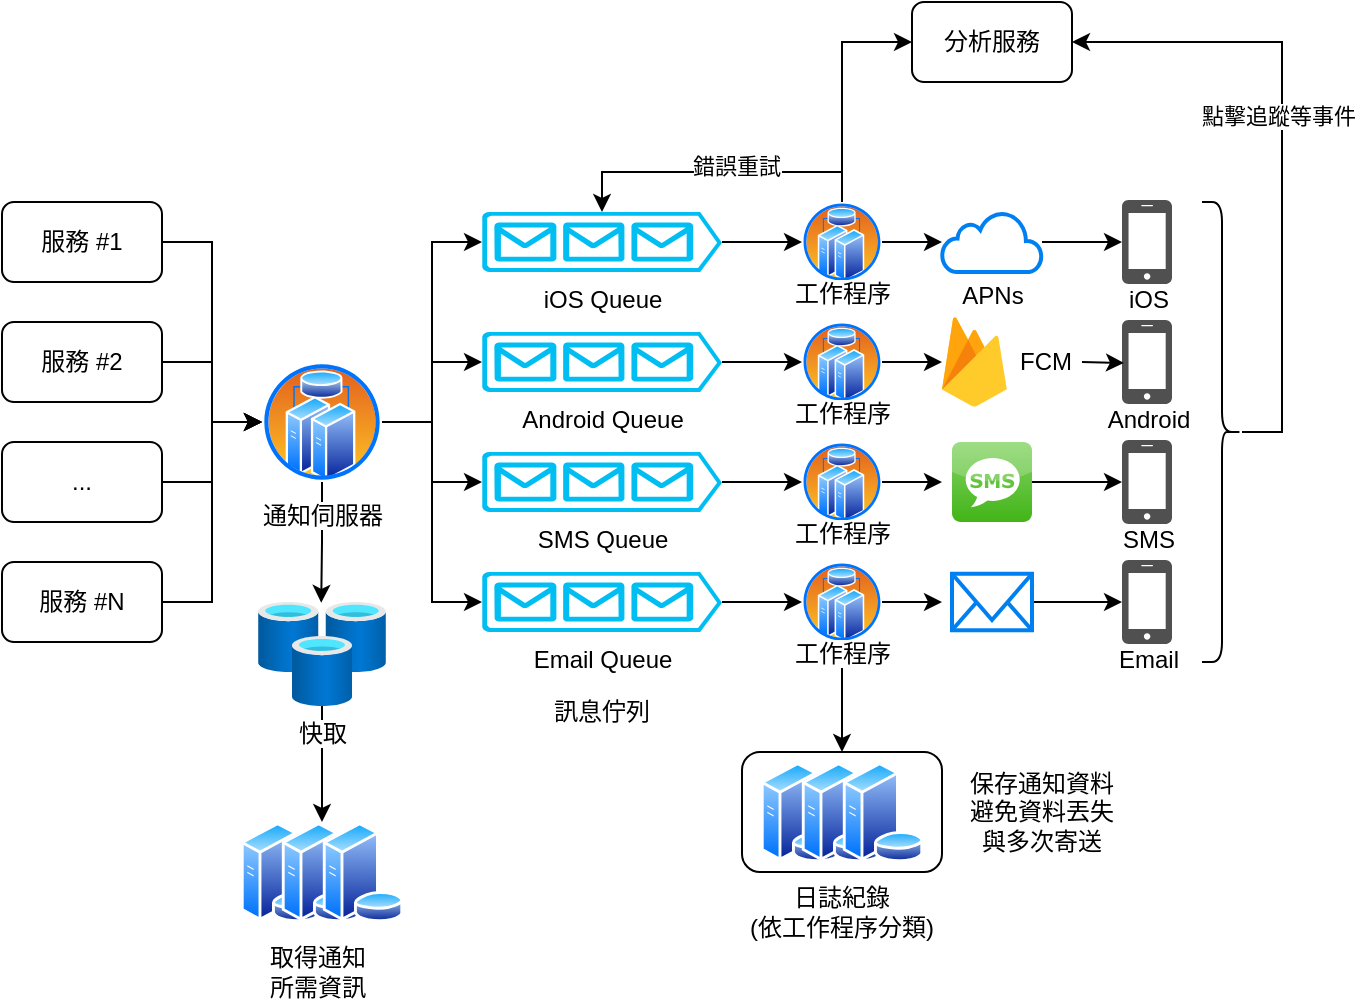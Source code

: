 <mxfile version="20.6.2" type="device"><diagram id="m0IXMAICVDLdSEVBULFO" name="第1頁"><mxGraphModel dx="817" dy="550" grid="1" gridSize="10" guides="1" tooltips="1" connect="1" arrows="1" fold="1" page="1" pageScale="1" pageWidth="827" pageHeight="1169" math="0" shadow="0"><root><mxCell id="0"/><mxCell id="1" parent="0"/><mxCell id="ZDBEKVxHjBzXa1woASCc-73" value="" style="rounded=1;whiteSpace=wrap;html=1;fontColor=#000000;" vertex="1" parent="1"><mxGeometry x="650" y="435" width="100" height="60" as="geometry"/></mxCell><mxCell id="ZDBEKVxHjBzXa1woASCc-22" style="edgeStyle=orthogonalEdgeStyle;rounded=0;orthogonalLoop=1;jettySize=auto;html=1;entryX=0;entryY=0.5;entryDx=0;entryDy=0;" edge="1" parent="1" source="ZDBEKVxHjBzXa1woASCc-1" target="ZDBEKVxHjBzXa1woASCc-5"><mxGeometry relative="1" as="geometry"/></mxCell><mxCell id="ZDBEKVxHjBzXa1woASCc-1" value="服務 #1" style="rounded=1;whiteSpace=wrap;html=1;" vertex="1" parent="1"><mxGeometry x="280" y="160" width="80" height="40" as="geometry"/></mxCell><mxCell id="ZDBEKVxHjBzXa1woASCc-23" style="edgeStyle=orthogonalEdgeStyle;rounded=0;orthogonalLoop=1;jettySize=auto;html=1;entryX=0;entryY=0.5;entryDx=0;entryDy=0;" edge="1" parent="1" source="ZDBEKVxHjBzXa1woASCc-2" target="ZDBEKVxHjBzXa1woASCc-5"><mxGeometry relative="1" as="geometry"/></mxCell><mxCell id="ZDBEKVxHjBzXa1woASCc-2" value="服務 #2" style="rounded=1;whiteSpace=wrap;html=1;" vertex="1" parent="1"><mxGeometry x="280" y="220" width="80" height="40" as="geometry"/></mxCell><mxCell id="ZDBEKVxHjBzXa1woASCc-24" style="edgeStyle=orthogonalEdgeStyle;rounded=0;orthogonalLoop=1;jettySize=auto;html=1;entryX=0;entryY=0.5;entryDx=0;entryDy=0;" edge="1" parent="1" source="ZDBEKVxHjBzXa1woASCc-3" target="ZDBEKVxHjBzXa1woASCc-5"><mxGeometry relative="1" as="geometry"/></mxCell><mxCell id="ZDBEKVxHjBzXa1woASCc-3" value="..." style="rounded=1;whiteSpace=wrap;html=1;" vertex="1" parent="1"><mxGeometry x="280" y="280" width="80" height="40" as="geometry"/></mxCell><mxCell id="ZDBEKVxHjBzXa1woASCc-25" style="edgeStyle=orthogonalEdgeStyle;rounded=0;orthogonalLoop=1;jettySize=auto;html=1;entryX=0;entryY=0.5;entryDx=0;entryDy=0;" edge="1" parent="1" source="ZDBEKVxHjBzXa1woASCc-4" target="ZDBEKVxHjBzXa1woASCc-5"><mxGeometry relative="1" as="geometry"/></mxCell><mxCell id="ZDBEKVxHjBzXa1woASCc-4" value="服務 #N" style="rounded=1;whiteSpace=wrap;html=1;" vertex="1" parent="1"><mxGeometry x="280" y="340" width="80" height="40" as="geometry"/></mxCell><mxCell id="ZDBEKVxHjBzXa1woASCc-19" style="edgeStyle=orthogonalEdgeStyle;rounded=0;orthogonalLoop=1;jettySize=auto;html=1;entryX=0.494;entryY=0.008;entryDx=0;entryDy=0;entryPerimeter=0;" edge="1" parent="1" source="ZDBEKVxHjBzXa1woASCc-5" target="ZDBEKVxHjBzXa1woASCc-15"><mxGeometry relative="1" as="geometry"/></mxCell><mxCell id="ZDBEKVxHjBzXa1woASCc-30" style="edgeStyle=orthogonalEdgeStyle;rounded=0;orthogonalLoop=1;jettySize=auto;html=1;entryX=0;entryY=0.5;entryDx=0;entryDy=0;entryPerimeter=0;" edge="1" parent="1" source="ZDBEKVxHjBzXa1woASCc-5" target="ZDBEKVxHjBzXa1woASCc-26"><mxGeometry relative="1" as="geometry"/></mxCell><mxCell id="ZDBEKVxHjBzXa1woASCc-31" style="edgeStyle=orthogonalEdgeStyle;rounded=0;orthogonalLoop=1;jettySize=auto;html=1;entryX=0;entryY=0.5;entryDx=0;entryDy=0;entryPerimeter=0;" edge="1" parent="1" source="ZDBEKVxHjBzXa1woASCc-5" target="ZDBEKVxHjBzXa1woASCc-27"><mxGeometry relative="1" as="geometry"/></mxCell><mxCell id="ZDBEKVxHjBzXa1woASCc-32" style="edgeStyle=orthogonalEdgeStyle;rounded=0;orthogonalLoop=1;jettySize=auto;html=1;entryX=0;entryY=0.5;entryDx=0;entryDy=0;entryPerimeter=0;" edge="1" parent="1" source="ZDBEKVxHjBzXa1woASCc-5" target="ZDBEKVxHjBzXa1woASCc-28"><mxGeometry relative="1" as="geometry"/></mxCell><mxCell id="ZDBEKVxHjBzXa1woASCc-33" style="edgeStyle=orthogonalEdgeStyle;rounded=0;orthogonalLoop=1;jettySize=auto;html=1;entryX=0;entryY=0.5;entryDx=0;entryDy=0;entryPerimeter=0;" edge="1" parent="1" source="ZDBEKVxHjBzXa1woASCc-5" target="ZDBEKVxHjBzXa1woASCc-29"><mxGeometry relative="1" as="geometry"/></mxCell><mxCell id="ZDBEKVxHjBzXa1woASCc-5" value="通知伺服器" style="aspect=fixed;perimeter=ellipsePerimeter;html=1;align=center;shadow=0;dashed=0;spacingTop=3;image;image=img/lib/active_directory/cluster_server.svg;" vertex="1" parent="1"><mxGeometry x="410" y="240" width="60" height="60" as="geometry"/></mxCell><mxCell id="ZDBEKVxHjBzXa1woASCc-21" style="edgeStyle=orthogonalEdgeStyle;rounded=0;orthogonalLoop=1;jettySize=auto;html=1;entryX=0;entryY=0;entryDx=0;entryDy=0;entryPerimeter=0;" edge="1" parent="1" source="ZDBEKVxHjBzXa1woASCc-15" target="ZDBEKVxHjBzXa1woASCc-18"><mxGeometry relative="1" as="geometry"/></mxCell><mxCell id="ZDBEKVxHjBzXa1woASCc-15" value="快取" style="aspect=fixed;html=1;points=[];align=center;image;fontSize=12;image=img/lib/azure2/databases/Cache_Redis.svg;" vertex="1" parent="1"><mxGeometry x="408" y="360" width="64" height="52" as="geometry"/></mxCell><mxCell id="ZDBEKVxHjBzXa1woASCc-16" value="" style="aspect=fixed;perimeter=ellipsePerimeter;html=1;align=center;shadow=0;dashed=0;spacingTop=3;image;image=img/lib/active_directory/database_server.svg;" vertex="1" parent="1"><mxGeometry x="399" y="470" width="41" height="50" as="geometry"/></mxCell><mxCell id="ZDBEKVxHjBzXa1woASCc-17" value="" style="aspect=fixed;perimeter=ellipsePerimeter;html=1;align=center;shadow=0;dashed=0;spacingTop=3;image;image=img/lib/active_directory/database_server.svg;" vertex="1" parent="1"><mxGeometry x="419.5" y="470" width="41" height="50" as="geometry"/></mxCell><mxCell id="ZDBEKVxHjBzXa1woASCc-18" value="" style="aspect=fixed;perimeter=ellipsePerimeter;html=1;align=center;shadow=0;dashed=0;spacingTop=3;image;image=img/lib/active_directory/database_server.svg;" vertex="1" parent="1"><mxGeometry x="440" y="470" width="41" height="50" as="geometry"/></mxCell><mxCell id="ZDBEKVxHjBzXa1woASCc-39" style="edgeStyle=orthogonalEdgeStyle;rounded=0;orthogonalLoop=1;jettySize=auto;html=1;entryX=0;entryY=0.5;entryDx=0;entryDy=0;" edge="1" parent="1" source="ZDBEKVxHjBzXa1woASCc-26" target="ZDBEKVxHjBzXa1woASCc-34"><mxGeometry relative="1" as="geometry"/></mxCell><mxCell id="ZDBEKVxHjBzXa1woASCc-26" value="iOS Queue" style="verticalLabelPosition=bottom;html=1;verticalAlign=top;align=center;strokeColor=none;fillColor=#00BEF2;shape=mxgraph.azure.queue_generic;pointerEvents=1;" vertex="1" parent="1"><mxGeometry x="520" y="165" width="120" height="30" as="geometry"/></mxCell><mxCell id="ZDBEKVxHjBzXa1woASCc-40" style="edgeStyle=orthogonalEdgeStyle;rounded=0;orthogonalLoop=1;jettySize=auto;html=1;entryX=0;entryY=0.5;entryDx=0;entryDy=0;" edge="1" parent="1" source="ZDBEKVxHjBzXa1woASCc-27" target="ZDBEKVxHjBzXa1woASCc-36"><mxGeometry relative="1" as="geometry"/></mxCell><mxCell id="ZDBEKVxHjBzXa1woASCc-27" value="Android Queue" style="verticalLabelPosition=bottom;html=1;verticalAlign=top;align=center;strokeColor=none;fillColor=#00BEF2;shape=mxgraph.azure.queue_generic;pointerEvents=1;" vertex="1" parent="1"><mxGeometry x="520" y="225" width="120" height="30" as="geometry"/></mxCell><mxCell id="ZDBEKVxHjBzXa1woASCc-41" style="edgeStyle=orthogonalEdgeStyle;rounded=0;orthogonalLoop=1;jettySize=auto;html=1;entryX=0;entryY=0.5;entryDx=0;entryDy=0;" edge="1" parent="1" source="ZDBEKVxHjBzXa1woASCc-28" target="ZDBEKVxHjBzXa1woASCc-37"><mxGeometry relative="1" as="geometry"/></mxCell><mxCell id="ZDBEKVxHjBzXa1woASCc-28" value="SMS Queue" style="verticalLabelPosition=bottom;html=1;verticalAlign=top;align=center;strokeColor=none;fillColor=#00BEF2;shape=mxgraph.azure.queue_generic;pointerEvents=1;" vertex="1" parent="1"><mxGeometry x="520" y="285" width="120" height="30" as="geometry"/></mxCell><mxCell id="ZDBEKVxHjBzXa1woASCc-42" style="edgeStyle=orthogonalEdgeStyle;rounded=0;orthogonalLoop=1;jettySize=auto;html=1;entryX=0;entryY=0.5;entryDx=0;entryDy=0;" edge="1" parent="1" source="ZDBEKVxHjBzXa1woASCc-29" target="ZDBEKVxHjBzXa1woASCc-38"><mxGeometry relative="1" as="geometry"/></mxCell><mxCell id="ZDBEKVxHjBzXa1woASCc-29" value="Email Queue" style="verticalLabelPosition=bottom;html=1;verticalAlign=top;align=center;strokeColor=none;fillColor=#00BEF2;shape=mxgraph.azure.queue_generic;pointerEvents=1;" vertex="1" parent="1"><mxGeometry x="520" y="345" width="120" height="30" as="geometry"/></mxCell><mxCell id="ZDBEKVxHjBzXa1woASCc-43" style="edgeStyle=orthogonalEdgeStyle;rounded=0;orthogonalLoop=1;jettySize=auto;html=1;entryX=0.5;entryY=0;entryDx=0;entryDy=0;entryPerimeter=0;" edge="1" parent="1" source="ZDBEKVxHjBzXa1woASCc-34" target="ZDBEKVxHjBzXa1woASCc-26"><mxGeometry relative="1" as="geometry"><Array as="points"><mxPoint x="700" y="145"/><mxPoint x="580" y="145"/></Array></mxGeometry></mxCell><mxCell id="ZDBEKVxHjBzXa1woASCc-44" value="錯誤重試" style="edgeLabel;html=1;align=center;verticalAlign=middle;resizable=0;points=[];" vertex="1" connectable="0" parent="ZDBEKVxHjBzXa1woASCc-43"><mxGeometry x="-0.123" y="-3" relative="1" as="geometry"><mxPoint as="offset"/></mxGeometry></mxCell><mxCell id="ZDBEKVxHjBzXa1woASCc-52" style="edgeStyle=orthogonalEdgeStyle;rounded=0;orthogonalLoop=1;jettySize=auto;html=1;entryX=0;entryY=0.5;entryDx=0;entryDy=0;entryPerimeter=0;fontColor=#000000;" edge="1" parent="1" source="ZDBEKVxHjBzXa1woASCc-34" target="ZDBEKVxHjBzXa1woASCc-45"><mxGeometry relative="1" as="geometry"/></mxCell><mxCell id="ZDBEKVxHjBzXa1woASCc-79" style="edgeStyle=orthogonalEdgeStyle;rounded=0;orthogonalLoop=1;jettySize=auto;html=1;entryX=0;entryY=0.5;entryDx=0;entryDy=0;fontColor=#000000;exitX=0.5;exitY=0;exitDx=0;exitDy=0;" edge="1" parent="1" source="ZDBEKVxHjBzXa1woASCc-34" target="ZDBEKVxHjBzXa1woASCc-78"><mxGeometry relative="1" as="geometry"/></mxCell><mxCell id="ZDBEKVxHjBzXa1woASCc-34" value="工作程序" style="aspect=fixed;perimeter=ellipsePerimeter;html=1;align=center;shadow=0;dashed=0;spacingTop=-8;image;image=img/lib/active_directory/cluster_server.svg;" vertex="1" parent="1"><mxGeometry x="680" y="160" width="40" height="40" as="geometry"/></mxCell><mxCell id="ZDBEKVxHjBzXa1woASCc-53" style="edgeStyle=orthogonalEdgeStyle;rounded=0;orthogonalLoop=1;jettySize=auto;html=1;fontColor=#000000;" edge="1" parent="1" source="ZDBEKVxHjBzXa1woASCc-36"><mxGeometry relative="1" as="geometry"><mxPoint x="750" y="240" as="targetPoint"/></mxGeometry></mxCell><mxCell id="ZDBEKVxHjBzXa1woASCc-36" value="工作程序" style="aspect=fixed;perimeter=ellipsePerimeter;html=1;align=center;shadow=0;dashed=0;spacingTop=-8;image;image=img/lib/active_directory/cluster_server.svg;" vertex="1" parent="1"><mxGeometry x="680" y="220" width="40" height="40" as="geometry"/></mxCell><mxCell id="ZDBEKVxHjBzXa1woASCc-54" style="edgeStyle=orthogonalEdgeStyle;rounded=0;orthogonalLoop=1;jettySize=auto;html=1;fontColor=#000000;" edge="1" parent="1" source="ZDBEKVxHjBzXa1woASCc-37"><mxGeometry relative="1" as="geometry"><mxPoint x="750" y="300" as="targetPoint"/></mxGeometry></mxCell><mxCell id="ZDBEKVxHjBzXa1woASCc-37" value="工作程序" style="aspect=fixed;perimeter=ellipsePerimeter;html=1;align=center;shadow=0;dashed=0;spacingTop=-8;image;image=img/lib/active_directory/cluster_server.svg;" vertex="1" parent="1"><mxGeometry x="680" y="280" width="40" height="40" as="geometry"/></mxCell><mxCell id="ZDBEKVxHjBzXa1woASCc-55" style="edgeStyle=orthogonalEdgeStyle;rounded=0;orthogonalLoop=1;jettySize=auto;html=1;fontColor=#000000;" edge="1" parent="1" source="ZDBEKVxHjBzXa1woASCc-38"><mxGeometry relative="1" as="geometry"><mxPoint x="750" y="360" as="targetPoint"/></mxGeometry></mxCell><mxCell id="ZDBEKVxHjBzXa1woASCc-74" style="edgeStyle=orthogonalEdgeStyle;rounded=0;orthogonalLoop=1;jettySize=auto;html=1;entryX=0.5;entryY=0;entryDx=0;entryDy=0;fontColor=#000000;" edge="1" parent="1" source="ZDBEKVxHjBzXa1woASCc-38" target="ZDBEKVxHjBzXa1woASCc-73"><mxGeometry relative="1" as="geometry"/></mxCell><mxCell id="ZDBEKVxHjBzXa1woASCc-38" value="工作程序" style="aspect=fixed;perimeter=ellipsePerimeter;html=1;align=center;shadow=0;dashed=0;spacingTop=-8;image;image=img/lib/active_directory/cluster_server.svg;" vertex="1" parent="1"><mxGeometry x="680" y="340" width="40" height="40" as="geometry"/></mxCell><mxCell id="ZDBEKVxHjBzXa1woASCc-60" style="edgeStyle=orthogonalEdgeStyle;rounded=0;orthogonalLoop=1;jettySize=auto;html=1;fontColor=#000000;" edge="1" parent="1" source="ZDBEKVxHjBzXa1woASCc-45" target="ZDBEKVxHjBzXa1woASCc-56"><mxGeometry relative="1" as="geometry"/></mxCell><mxCell id="ZDBEKVxHjBzXa1woASCc-45" value="APNs" style="html=1;verticalLabelPosition=bottom;align=center;labelBackgroundColor=#ffffff;verticalAlign=top;strokeWidth=2;strokeColor=#0080F0;shadow=0;dashed=0;shape=mxgraph.ios7.icons.cloud;spacingTop=-2;" vertex="1" parent="1"><mxGeometry x="750" y="165" width="50" height="30" as="geometry"/></mxCell><mxCell id="ZDBEKVxHjBzXa1woASCc-48" value="&lt;font color=&quot;#000000&quot;&gt;FCM&lt;/font&gt;" style="sketch=0;dashed=0;connectable=0;html=1;fillColor=#5184F3;strokeColor=none;shape=mxgraph.gcp2.firebase;part=1;labelPosition=right;verticalLabelPosition=middle;align=left;verticalAlign=middle;spacingLeft=5;fontColor=#999999;fontSize=12;" vertex="1" parent="1"><mxGeometry x="750" y="217.5" width="32.4" height="45" as="geometry"/></mxCell><mxCell id="ZDBEKVxHjBzXa1woASCc-61" style="edgeStyle=orthogonalEdgeStyle;rounded=0;orthogonalLoop=1;jettySize=auto;html=1;fontColor=#000000;" edge="1" parent="1" source="ZDBEKVxHjBzXa1woASCc-49" target="ZDBEKVxHjBzXa1woASCc-58"><mxGeometry relative="1" as="geometry"/></mxCell><mxCell id="ZDBEKVxHjBzXa1woASCc-49" value="" style="dashed=0;outlineConnect=0;html=1;align=center;labelPosition=center;verticalLabelPosition=bottom;verticalAlign=top;shape=mxgraph.webicons.sms;fillColor=#86D466;gradientColor=#42B418;fontColor=#000000;" vertex="1" parent="1"><mxGeometry x="755" y="280" width="40" height="40" as="geometry"/></mxCell><mxCell id="ZDBEKVxHjBzXa1woASCc-62" style="edgeStyle=orthogonalEdgeStyle;rounded=0;orthogonalLoop=1;jettySize=auto;html=1;fontColor=#000000;" edge="1" parent="1" source="ZDBEKVxHjBzXa1woASCc-50" target="ZDBEKVxHjBzXa1woASCc-59"><mxGeometry relative="1" as="geometry"/></mxCell><mxCell id="ZDBEKVxHjBzXa1woASCc-50" value="" style="html=1;verticalLabelPosition=bottom;align=center;labelBackgroundColor=#ffffff;verticalAlign=top;strokeWidth=2;strokeColor=#0080F0;shadow=0;dashed=0;shape=mxgraph.ios7.icons.mail;fontColor=#000000;" vertex="1" parent="1"><mxGeometry x="755" y="345.88" width="40" height="28.25" as="geometry"/></mxCell><mxCell id="ZDBEKVxHjBzXa1woASCc-56" value="iOS" style="sketch=0;pointerEvents=1;shadow=0;dashed=0;html=1;strokeColor=none;fillColor=#505050;labelPosition=center;verticalLabelPosition=bottom;verticalAlign=top;outlineConnect=0;align=center;shape=mxgraph.office.devices.cell_phone_iphone_standalone;fontColor=#000000;spacingTop=-6;" vertex="1" parent="1"><mxGeometry x="840" y="159" width="25" height="42" as="geometry"/></mxCell><mxCell id="ZDBEKVxHjBzXa1woASCc-57" value="Android" style="sketch=0;pointerEvents=1;shadow=0;dashed=0;html=1;strokeColor=none;fillColor=#505050;labelPosition=center;verticalLabelPosition=bottom;verticalAlign=top;outlineConnect=0;align=center;shape=mxgraph.office.devices.cell_phone_iphone_standalone;fontColor=#000000;spacingTop=-6;" vertex="1" parent="1"><mxGeometry x="840" y="219" width="25" height="42" as="geometry"/></mxCell><mxCell id="ZDBEKVxHjBzXa1woASCc-58" value="SMS" style="sketch=0;pointerEvents=1;shadow=0;dashed=0;html=1;strokeColor=none;fillColor=#505050;labelPosition=center;verticalLabelPosition=bottom;verticalAlign=top;outlineConnect=0;align=center;shape=mxgraph.office.devices.cell_phone_iphone_standalone;fontColor=#000000;spacingTop=-6;" vertex="1" parent="1"><mxGeometry x="840" y="279" width="25" height="42" as="geometry"/></mxCell><mxCell id="ZDBEKVxHjBzXa1woASCc-59" value="Email" style="sketch=0;pointerEvents=1;shadow=0;dashed=0;html=1;strokeColor=none;fillColor=#505050;labelPosition=center;verticalLabelPosition=bottom;verticalAlign=top;outlineConnect=0;align=center;shape=mxgraph.office.devices.cell_phone_iphone_standalone;fontColor=#000000;spacingTop=-6;" vertex="1" parent="1"><mxGeometry x="840" y="339" width="25" height="42" as="geometry"/></mxCell><mxCell id="ZDBEKVxHjBzXa1woASCc-63" style="edgeStyle=orthogonalEdgeStyle;rounded=0;orthogonalLoop=1;jettySize=auto;html=1;fontColor=#000000;" edge="1" parent="1" target="ZDBEKVxHjBzXa1woASCc-57"><mxGeometry relative="1" as="geometry"><mxPoint x="820" y="240" as="sourcePoint"/><mxPoint x="985" y="290" as="targetPoint"/></mxGeometry></mxCell><mxCell id="ZDBEKVxHjBzXa1woASCc-64" value="取得通知所需資訊" style="text;html=1;strokeColor=none;fillColor=none;align=center;verticalAlign=middle;whiteSpace=wrap;rounded=0;fontColor=#000000;" vertex="1" parent="1"><mxGeometry x="408" y="530" width="60" height="30" as="geometry"/></mxCell><mxCell id="ZDBEKVxHjBzXa1woASCc-65" value="訊息佇列" style="text;html=1;strokeColor=none;fillColor=none;align=center;verticalAlign=middle;whiteSpace=wrap;rounded=0;fontColor=#000000;" vertex="1" parent="1"><mxGeometry x="550" y="400" width="60" height="30" as="geometry"/></mxCell><mxCell id="ZDBEKVxHjBzXa1woASCc-68" value="" style="aspect=fixed;perimeter=ellipsePerimeter;html=1;align=center;shadow=0;dashed=0;spacingTop=3;image;image=img/lib/active_directory/database_server.svg;" vertex="1" parent="1"><mxGeometry x="659" y="440" width="41" height="50" as="geometry"/></mxCell><mxCell id="ZDBEKVxHjBzXa1woASCc-69" value="" style="aspect=fixed;perimeter=ellipsePerimeter;html=1;align=center;shadow=0;dashed=0;spacingTop=3;image;image=img/lib/active_directory/database_server.svg;" vertex="1" parent="1"><mxGeometry x="679.5" y="440" width="41" height="50" as="geometry"/></mxCell><mxCell id="ZDBEKVxHjBzXa1woASCc-70" value="" style="aspect=fixed;perimeter=ellipsePerimeter;html=1;align=center;shadow=0;dashed=0;spacingTop=3;image;image=img/lib/active_directory/database_server.svg;" vertex="1" parent="1"><mxGeometry x="700" y="440" width="41" height="50" as="geometry"/></mxCell><mxCell id="ZDBEKVxHjBzXa1woASCc-71" value="日誌紀錄&lt;br&gt;(依工作程序分類)" style="text;html=1;strokeColor=none;fillColor=none;align=center;verticalAlign=middle;whiteSpace=wrap;rounded=0;fontColor=#000000;" vertex="1" parent="1"><mxGeometry x="650" y="500" width="100" height="30" as="geometry"/></mxCell><mxCell id="ZDBEKVxHjBzXa1woASCc-75" value="保存通知資料&lt;br&gt;避免資料丟失&lt;br&gt;與多次寄送" style="text;html=1;strokeColor=none;fillColor=none;align=center;verticalAlign=middle;whiteSpace=wrap;rounded=0;fontColor=#000000;" vertex="1" parent="1"><mxGeometry x="750" y="450" width="100" height="30" as="geometry"/></mxCell><mxCell id="ZDBEKVxHjBzXa1woASCc-80" style="edgeStyle=orthogonalEdgeStyle;rounded=0;orthogonalLoop=1;jettySize=auto;html=1;entryX=1;entryY=0.5;entryDx=0;entryDy=0;fontColor=#000000;" edge="1" parent="1" source="ZDBEKVxHjBzXa1woASCc-77" target="ZDBEKVxHjBzXa1woASCc-78"><mxGeometry relative="1" as="geometry"><Array as="points"><mxPoint x="920" y="275"/><mxPoint x="920" y="80"/></Array></mxGeometry></mxCell><mxCell id="ZDBEKVxHjBzXa1woASCc-81" value="點擊追蹤等事件" style="edgeLabel;html=1;align=center;verticalAlign=middle;resizable=0;points=[];fontColor=#000000;" vertex="1" connectable="0" parent="ZDBEKVxHjBzXa1woASCc-80"><mxGeometry x="0.112" y="2" relative="1" as="geometry"><mxPoint as="offset"/></mxGeometry></mxCell><mxCell id="ZDBEKVxHjBzXa1woASCc-77" value="" style="shape=curlyBracket;whiteSpace=wrap;html=1;rounded=1;flipH=1;labelPosition=right;verticalLabelPosition=middle;align=left;verticalAlign=middle;fontColor=#000000;size=0.5;" vertex="1" parent="1"><mxGeometry x="880" y="160" width="20" height="230" as="geometry"/></mxCell><mxCell id="ZDBEKVxHjBzXa1woASCc-78" value="分析服務" style="rounded=1;whiteSpace=wrap;html=1;fontColor=#000000;" vertex="1" parent="1"><mxGeometry x="735" y="60" width="80" height="40" as="geometry"/></mxCell></root></mxGraphModel></diagram></mxfile>